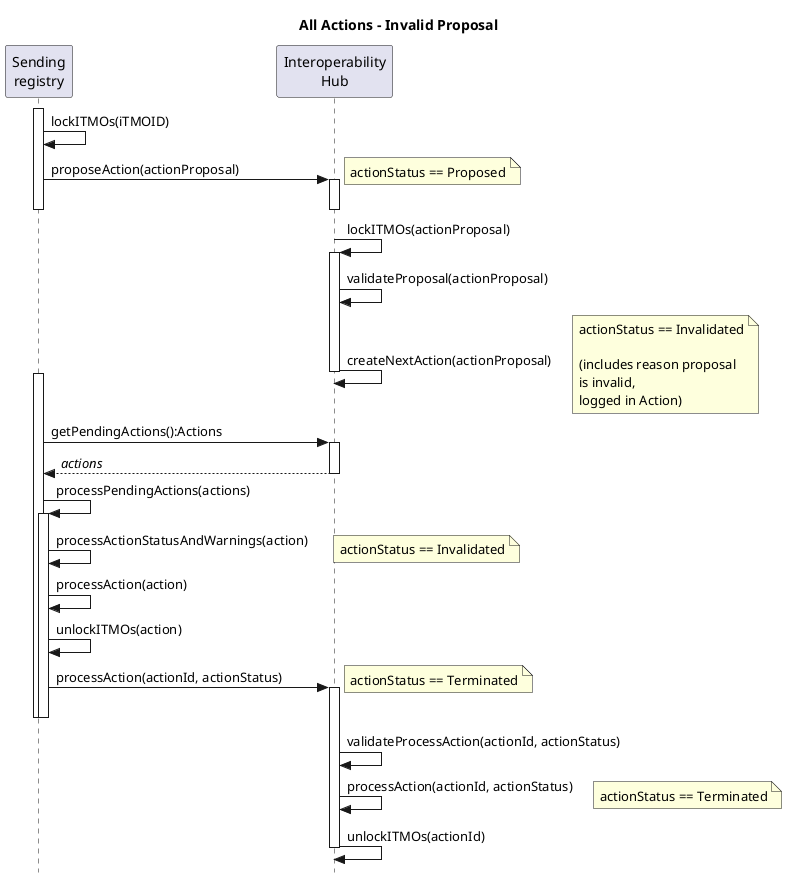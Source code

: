@startuml All Actions - Invalid Proposal

title All Actions - Invalid Proposal

skinparam style strictuml

participant "Sending\nregistry" as Sender
participant "Interoperability\nHub" as Hub

activate Sender
Sender -> Sender: lockITMOs(iTMOID)
Sender -> Hub++ : proposeAction(actionProposal)
note right: actionStatus == Proposed
deactivate Sender
deactivate Hub

  Hub -> Hub++: lockITMOs(actionProposal)
  Hub -> Hub: validateProposal(actionProposal)
  Hub -> Hub--: createNextAction(actionProposal)
  note right: actionStatus == Invalidated\n\n(includes reason proposal\nis invalid,\nlogged in Action)
  
  activate Sender
  Sender -> Hub++ : getPendingActions():Actions
  Sender <-- Hub: //actions//
  deactivate Hub
  
  Sender -> Sender: processPendingActions(actions)
  activate Sender
  Sender -> Sender: processActionStatusAndWarnings(action)
  note right: actionStatus == Invalidated

  Sender -> Sender: processAction(action)
  Sender -> Sender: unlockITMOs(action)
  
    Sender -> Hub++: processAction(actionId, actionStatus)
    note right: actionStatus == Terminated
    deactivate Sender
    deactivate Sender
    Hub -> Hub: validateProcessAction(actionId, actionStatus)
    Hub -> Hub: processAction(actionId, actionStatus)
    note right: actionStatus == Terminated
    Hub -> Hub--: unlockITMOs(actionId)

@enduml

